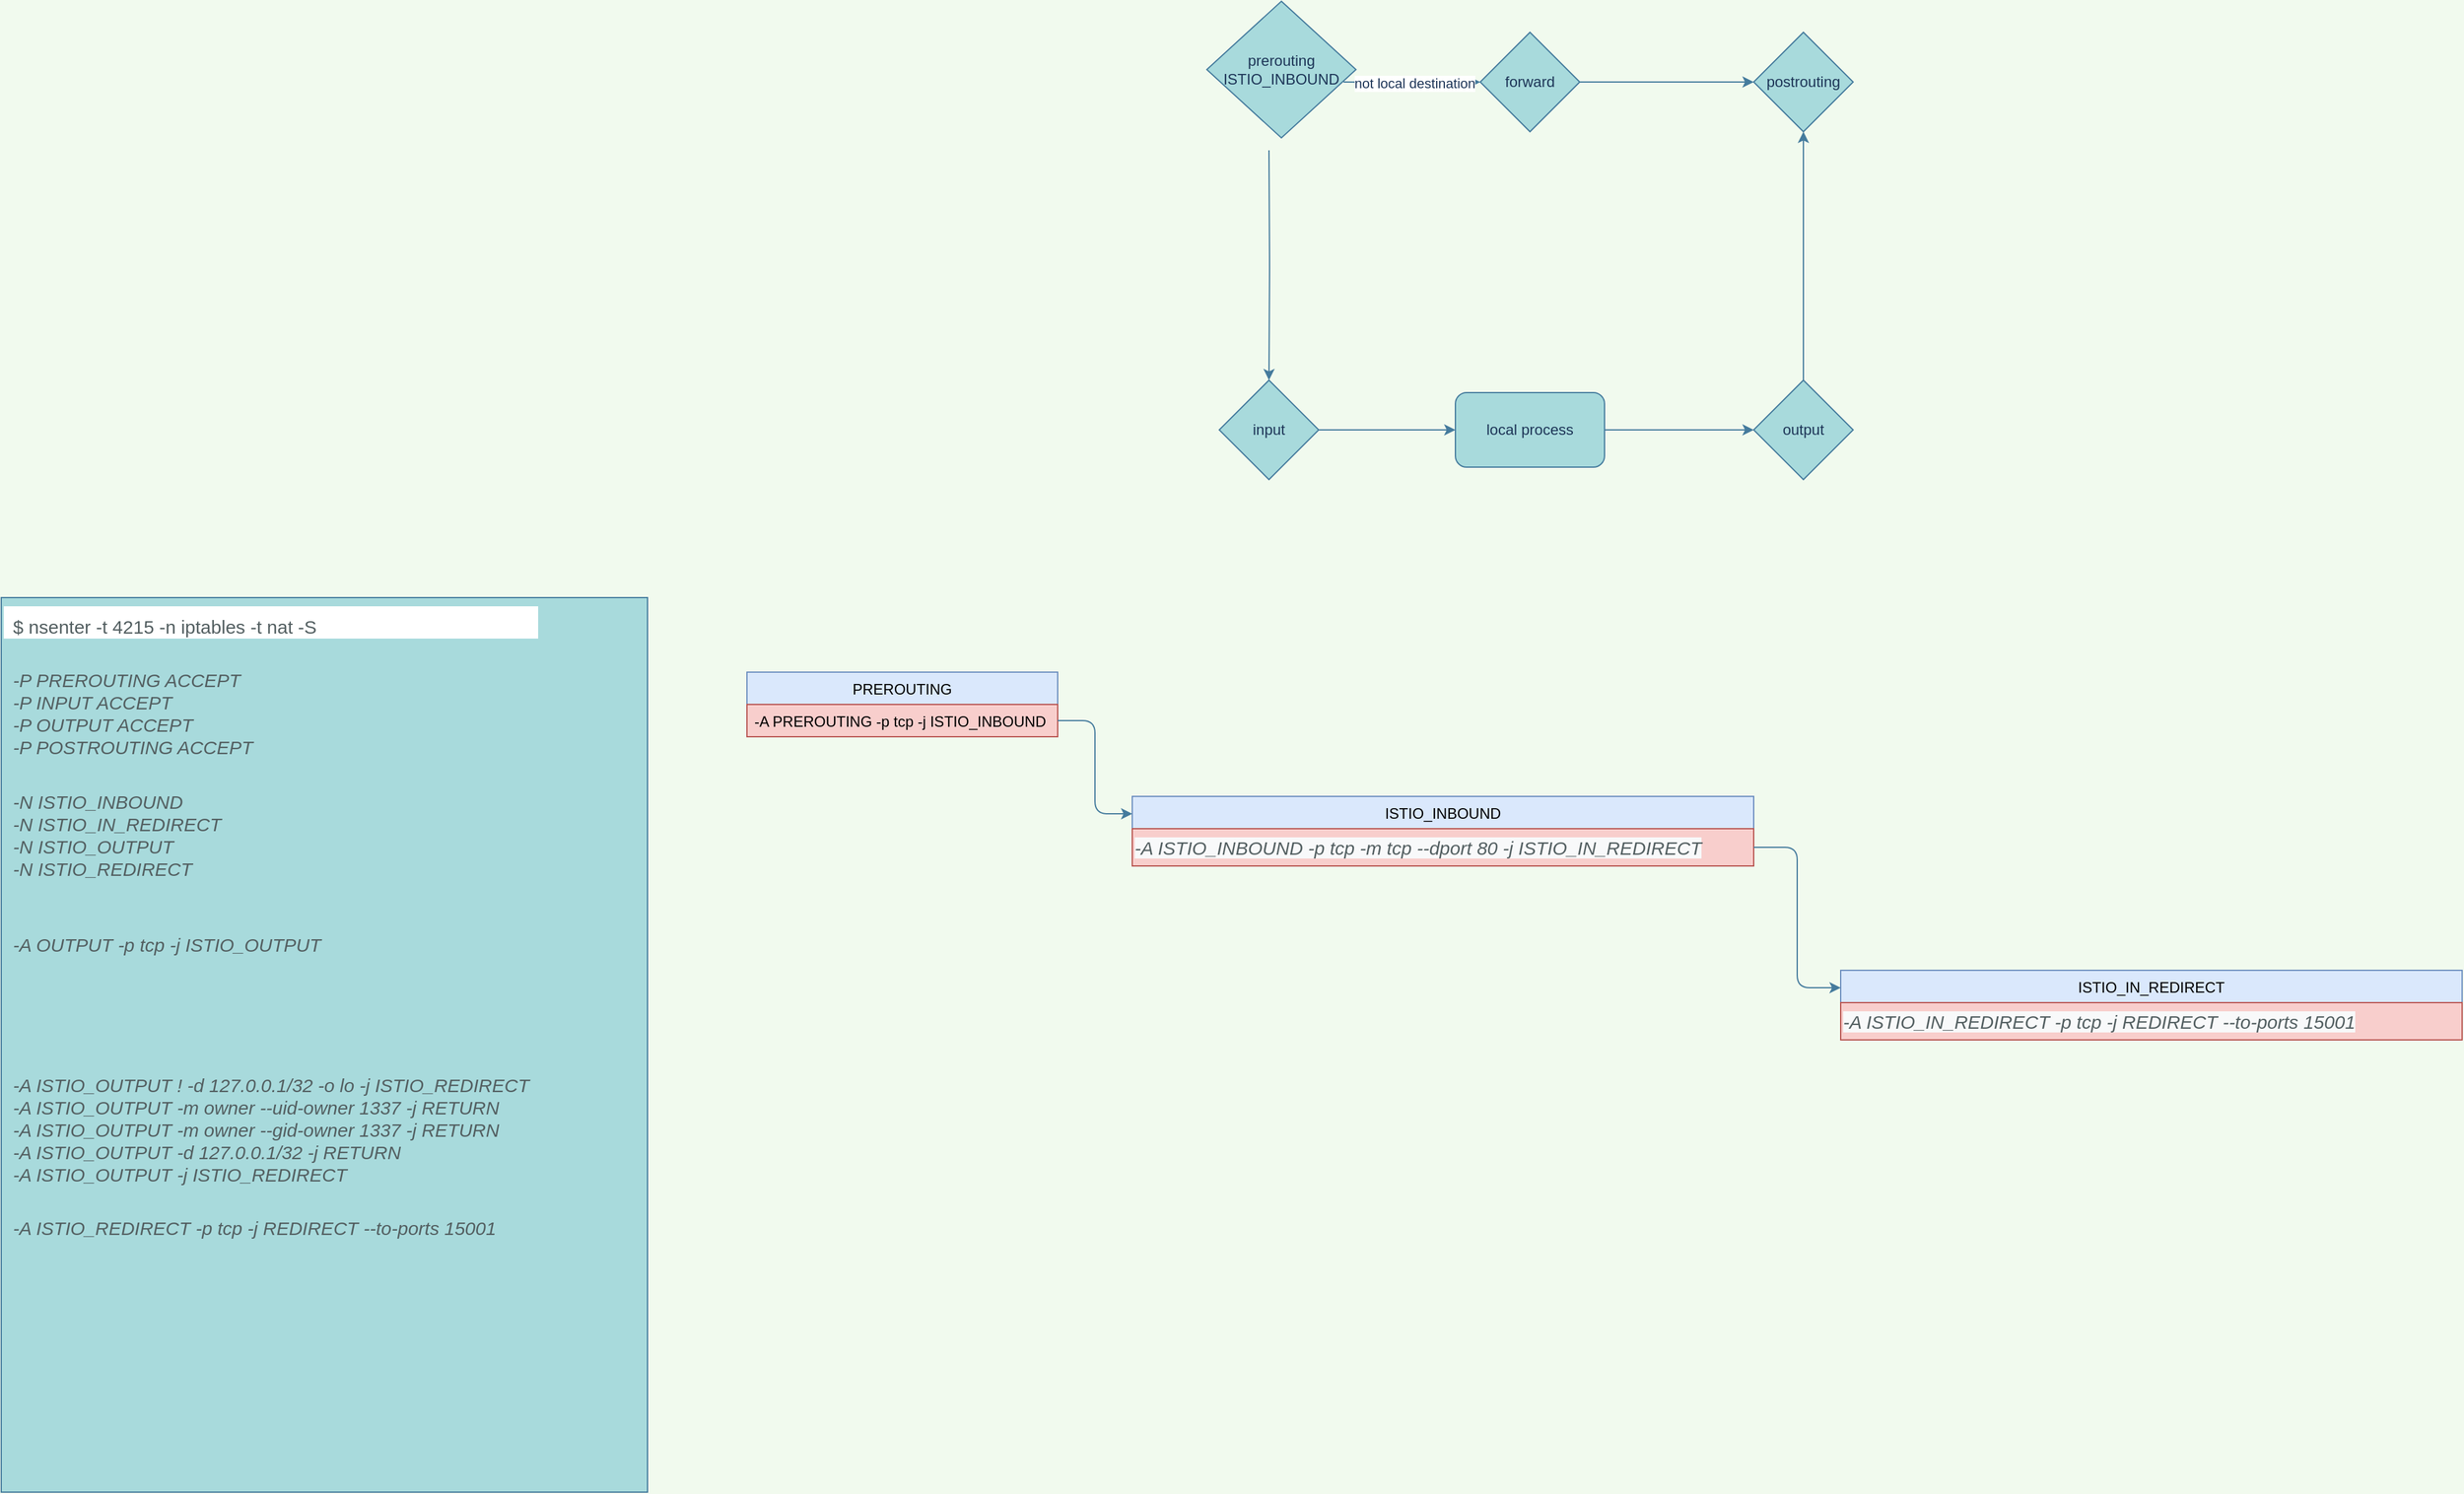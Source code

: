 <mxfile version="14.2.4" type="github">
  <diagram id="zq7h7F32NdjRwVXWEW0O" name="Page-1">
    <mxGraphModel dx="2400" dy="1936" grid="1" gridSize="10" guides="1" tooltips="1" connect="1" arrows="1" fold="1" page="1" pageScale="1" pageWidth="850" pageHeight="1100" background="#F1FAEE" math="0" shadow="0">
      <root>
        <mxCell id="0" />
        <mxCell id="1" parent="0" />
        <mxCell id="S3gwO5U7PfDeGXOOmlJb-1" value="&lt;div class=&quot;command&quot; style=&quot;box-sizing: border-box ; margin: 0px ; padding: 0.5em 0.5em 0px ; border: 0px ; font-style: normal ; font-weight: 400 ; font-stretch: inherit ; line-height: inherit ; vertical-align: baseline ; color: rgb(83 , 95 , 97) ; letter-spacing: normal ; text-align: left ; text-indent: 0px ; text-transform: none ; word-spacing: 0px ; background-color: rgb(255 , 255 , 255) ; font-size: 15px&quot;&gt;&lt;font style=&quot;font-size: 15px&quot;&gt;$ nsenter -t 4215 -n iptables -t nat -S&lt;br&gt;&lt;/font&gt;&lt;/div&gt;&lt;div class=&quot;output&quot; style=&quot;box-sizing: border-box ; margin: 0px ; padding: 0px 0.5em 0.5em ; border: 0px ; font-style: italic ; font-weight: 400 ; font-stretch: inherit ; line-height: inherit ; vertical-align: baseline ; color: rgb(83 , 95 , 97) ; float: left ; clear: left ; min-width: 100% ; letter-spacing: normal ; text-align: left ; text-indent: 0px ; text-transform: none ; word-spacing: 0px ; font-size: 15px&quot;&gt;&lt;font style=&quot;font-size: 15px&quot;&gt;&lt;br&gt;&lt;/font&gt;&lt;/div&gt;&lt;div class=&quot;output&quot; style=&quot;box-sizing: border-box ; margin: 0px ; padding: 0px 0.5em 0.5em ; border: 0px ; font-style: italic ; font-weight: 400 ; font-stretch: inherit ; line-height: inherit ; vertical-align: baseline ; color: rgb(83 , 95 , 97) ; float: left ; clear: left ; min-width: 100% ; letter-spacing: normal ; text-align: left ; text-indent: 0px ; text-transform: none ; word-spacing: 0px ; font-size: 15px&quot;&gt;&lt;font style=&quot;font-size: 15px&quot;&gt;-P PREROUTING ACCEPT&lt;br&gt;-P INPUT ACCEPT&lt;br&gt;-P OUTPUT ACCEPT&lt;br&gt;-P POSTROUTING ACCEPT&lt;br&gt;&lt;br&gt;&lt;/font&gt;&lt;/div&gt;&lt;div class=&quot;output&quot; style=&quot;box-sizing: border-box ; margin: 0px ; padding: 0px 0.5em 0.5em ; border: 0px ; font-style: italic ; font-weight: 400 ; font-stretch: inherit ; line-height: inherit ; vertical-align: baseline ; color: rgb(83 , 95 , 97) ; float: left ; clear: left ; min-width: 100% ; letter-spacing: normal ; text-align: left ; text-indent: 0px ; text-transform: none ; word-spacing: 0px ; font-size: 15px&quot;&gt;&lt;font style=&quot;font-size: 15px&quot;&gt;-N ISTIO_INBOUND&lt;br&gt;-N ISTIO_IN_REDIRECT&lt;br&gt;-N ISTIO_OUTPUT&lt;br&gt;-N ISTIO_REDIRECT&lt;br&gt;&lt;br&gt;&lt;/font&gt;&lt;/div&gt;&lt;br&gt;&lt;div class=&quot;output&quot; style=&quot;box-sizing: border-box ; margin: 0px ; padding: 0px 0.5em 0.5em ; border: 0px ; font-style: italic ; font-weight: 400 ; font-stretch: inherit ; line-height: inherit ; vertical-align: baseline ; color: rgb(83 , 95 , 97) ; float: left ; clear: left ; min-width: 100% ; letter-spacing: normal ; text-align: left ; text-indent: 0px ; text-transform: none ; word-spacing: 0px ; font-size: 15px&quot;&gt;&lt;font style=&quot;font-size: 15px&quot;&gt;&lt;br&gt;-A OUTPUT -p tcp -j ISTIO_OUTPUT&lt;/font&gt;&lt;/div&gt;&lt;div class=&quot;output&quot; style=&quot;box-sizing: border-box ; margin: 0px ; padding: 0px 0.5em 0.5em ; border: 0px ; font-style: italic ; font-weight: 400 ; font-stretch: inherit ; line-height: inherit ; vertical-align: baseline ; color: rgb(83 , 95 , 97) ; float: left ; clear: left ; min-width: 100% ; letter-spacing: normal ; text-align: left ; text-indent: 0px ; text-transform: none ; word-spacing: 0px ; font-size: 15px&quot;&gt;&lt;font style=&quot;font-size: 15px&quot;&gt;&lt;br&gt;&lt;br&gt;&lt;/font&gt;&lt;/div&gt;&lt;div class=&quot;output&quot; style=&quot;box-sizing: border-box ; margin: 0px ; padding: 0px 0.5em 0.5em ; border: 0px ; font-style: italic ; font-weight: 400 ; font-stretch: inherit ; line-height: inherit ; vertical-align: baseline ; color: rgb(83 , 95 , 97) ; float: left ; clear: left ; min-width: 100% ; letter-spacing: normal ; text-align: left ; text-indent: 0px ; text-transform: none ; word-spacing: 0px ; font-size: 15px&quot;&gt;&lt;font style=&quot;font-size: 15px&quot;&gt;&lt;br&gt;&lt;br&gt;&lt;/font&gt;&lt;/div&gt;&lt;div class=&quot;output&quot; style=&quot;box-sizing: border-box ; margin: 0px ; padding: 0px 0.5em 0.5em ; border: 0px ; font-style: italic ; font-weight: 400 ; font-stretch: inherit ; line-height: inherit ; vertical-align: baseline ; color: rgb(83 , 95 , 97) ; float: left ; clear: left ; min-width: 100% ; letter-spacing: normal ; text-align: left ; text-indent: 0px ; text-transform: none ; word-spacing: 0px ; font-size: 15px&quot;&gt;&lt;font style=&quot;font-size: 15px&quot;&gt;-A ISTIO_OUTPUT ! -d 127.0.0.1/32 -o lo -j ISTIO_REDIRECT&lt;br&gt;-A ISTIO_OUTPUT -m owner --uid-owner 1337 -j RETURN&lt;br&gt;-A ISTIO_OUTPUT -m owner --gid-owner 1337 -j RETURN&lt;br&gt;-A ISTIO_OUTPUT -d 127.0.0.1/32 -j RETURN&lt;br&gt;-A ISTIO_OUTPUT -j ISTIO_REDIRECT&lt;br&gt;&lt;br&gt;&lt;/font&gt;&lt;/div&gt;&lt;div class=&quot;output&quot; style=&quot;box-sizing: border-box ; margin: 0px ; padding: 0px 0.5em 0.5em ; border: 0px ; font-style: italic ; font-weight: 400 ; font-stretch: inherit ; line-height: inherit ; vertical-align: baseline ; color: rgb(83 , 95 , 97) ; float: left ; clear: left ; min-width: 100% ; letter-spacing: normal ; text-align: left ; text-indent: 0px ; text-transform: none ; word-spacing: 0px ; font-size: 15px&quot;&gt;&lt;font style=&quot;font-size: 15px&quot;&gt;-A ISTIO_REDIRECT -p tcp -j REDIRECT --to-ports 15001&lt;/font&gt;&lt;/div&gt;&lt;div class=&quot;output&quot; style=&quot;box-sizing: border-box ; margin: 0px ; padding: 0px 0.5em 0.5em ; border: 0px ; font-style: italic ; font-weight: 400 ; font-stretch: inherit ; line-height: inherit ; vertical-align: baseline ; color: rgb(83 , 95 , 97) ; float: left ; clear: left ; min-width: 100% ; letter-spacing: normal ; text-align: left ; text-indent: 0px ; text-transform: none ; word-spacing: 0px ; font-size: 15px&quot;&gt;&lt;font style=&quot;font-size: 15px&quot;&gt;&lt;br&gt;&lt;/font&gt;&lt;/div&gt;&lt;div class=&quot;output&quot; style=&quot;box-sizing: border-box ; margin: 0px ; padding: 0px 0.5em 0.5em ; border: 0px ; font-style: italic ; font-weight: 400 ; font-stretch: inherit ; line-height: inherit ; vertical-align: baseline ; color: rgb(83 , 95 , 97) ; float: left ; clear: left ; min-width: 100% ; letter-spacing: normal ; text-align: left ; text-indent: 0px ; text-transform: none ; word-spacing: 0px ; font-size: 15px&quot;&gt;&lt;font style=&quot;font-size: 15px&quot;&gt;&lt;br&gt;&lt;/font&gt;&lt;/div&gt;&lt;div class=&quot;output&quot; style=&quot;box-sizing: border-box ; margin: 0px ; padding: 0px 0.5em 0.5em ; border: 0px ; font-style: italic ; font-weight: 400 ; font-stretch: inherit ; line-height: inherit ; vertical-align: baseline ; color: rgb(83 , 95 , 97) ; float: left ; clear: left ; min-width: 100% ; letter-spacing: normal ; text-align: left ; text-indent: 0px ; text-transform: none ; word-spacing: 0px ; font-size: 15px&quot;&gt;&lt;font style=&quot;font-size: 15px&quot;&gt;&lt;br&gt;&lt;/font&gt;&lt;/div&gt;" style="text;whiteSpace=wrap;html=1;fillColor=#A8DADC;strokeColor=#457B9D;fontColor=#1D3557;" vertex="1" parent="1">
          <mxGeometry x="-280" y="-50" width="520" height="720" as="geometry" />
        </mxCell>
        <mxCell id="S3gwO5U7PfDeGXOOmlJb-12" style="edgeStyle=orthogonalEdgeStyle;curved=0;rounded=1;sketch=0;orthogonalLoop=1;jettySize=auto;html=1;strokeColor=#457B9D;fillColor=#A8DADC;fontColor=#1D3557;entryX=0;entryY=0.5;entryDx=0;entryDy=0;" edge="1" parent="1" source="S3gwO5U7PfDeGXOOmlJb-23" target="S3gwO5U7PfDeGXOOmlJb-19">
          <mxGeometry relative="1" as="geometry">
            <mxPoint x="1080" y="-315" as="targetPoint" />
          </mxGeometry>
        </mxCell>
        <mxCell id="S3gwO5U7PfDeGXOOmlJb-22" style="edgeStyle=orthogonalEdgeStyle;curved=0;rounded=1;sketch=0;orthogonalLoop=1;jettySize=auto;html=1;strokeColor=#457B9D;fillColor=#A8DADC;fontColor=#1D3557;" edge="1" parent="1" target="S3gwO5U7PfDeGXOOmlJb-20">
          <mxGeometry relative="1" as="geometry">
            <mxPoint x="740" y="-410" as="sourcePoint" />
          </mxGeometry>
        </mxCell>
        <mxCell id="S3gwO5U7PfDeGXOOmlJb-11" value="prerouting&lt;br&gt;ISTIO_INBOUND" style="rhombus;whiteSpace=wrap;html=1;rounded=0;sketch=0;strokeColor=#457B9D;fillColor=#A8DADC;fontColor=#1D3557;" vertex="1" parent="1">
          <mxGeometry x="690" y="-530" width="120" height="110" as="geometry" />
        </mxCell>
        <mxCell id="S3gwO5U7PfDeGXOOmlJb-16" style="edgeStyle=orthogonalEdgeStyle;curved=0;rounded=1;sketch=0;orthogonalLoop=1;jettySize=auto;html=1;entryX=0;entryY=0.5;entryDx=0;entryDy=0;strokeColor=#457B9D;fillColor=#A8DADC;fontColor=#1D3557;" edge="1" parent="1" source="S3gwO5U7PfDeGXOOmlJb-13" target="S3gwO5U7PfDeGXOOmlJb-15">
          <mxGeometry relative="1" as="geometry" />
        </mxCell>
        <mxCell id="S3gwO5U7PfDeGXOOmlJb-13" value="local process" style="rounded=1;whiteSpace=wrap;html=1;sketch=0;strokeColor=#457B9D;fillColor=#A8DADC;fontColor=#1D3557;" vertex="1" parent="1">
          <mxGeometry x="890" y="-215" width="120" height="60" as="geometry" />
        </mxCell>
        <mxCell id="S3gwO5U7PfDeGXOOmlJb-26" style="edgeStyle=orthogonalEdgeStyle;curved=0;rounded=1;sketch=0;orthogonalLoop=1;jettySize=auto;html=1;entryX=0.5;entryY=1;entryDx=0;entryDy=0;strokeColor=#457B9D;fillColor=#A8DADC;fontColor=#1D3557;" edge="1" parent="1" source="S3gwO5U7PfDeGXOOmlJb-15" target="S3gwO5U7PfDeGXOOmlJb-19">
          <mxGeometry relative="1" as="geometry" />
        </mxCell>
        <mxCell id="S3gwO5U7PfDeGXOOmlJb-15" value="output" style="rhombus;whiteSpace=wrap;html=1;rounded=0;sketch=0;strokeColor=#457B9D;fillColor=#A8DADC;fontColor=#1D3557;" vertex="1" parent="1">
          <mxGeometry x="1130" y="-225" width="80" height="80" as="geometry" />
        </mxCell>
        <mxCell id="S3gwO5U7PfDeGXOOmlJb-19" value="postrouting" style="rhombus;whiteSpace=wrap;html=1;rounded=0;sketch=0;strokeColor=#457B9D;fillColor=#A8DADC;fontColor=#1D3557;" vertex="1" parent="1">
          <mxGeometry x="1130" y="-505" width="80" height="80" as="geometry" />
        </mxCell>
        <mxCell id="S3gwO5U7PfDeGXOOmlJb-27" style="edgeStyle=orthogonalEdgeStyle;curved=0;rounded=1;sketch=0;orthogonalLoop=1;jettySize=auto;html=1;strokeColor=#457B9D;fillColor=#A8DADC;fontColor=#1D3557;" edge="1" parent="1" source="S3gwO5U7PfDeGXOOmlJb-20" target="S3gwO5U7PfDeGXOOmlJb-13">
          <mxGeometry relative="1" as="geometry" />
        </mxCell>
        <mxCell id="S3gwO5U7PfDeGXOOmlJb-20" value="input" style="rhombus;whiteSpace=wrap;html=1;rounded=0;sketch=0;strokeColor=#457B9D;fillColor=#A8DADC;fontColor=#1D3557;" vertex="1" parent="1">
          <mxGeometry x="700" y="-225" width="80" height="80" as="geometry" />
        </mxCell>
        <mxCell id="S3gwO5U7PfDeGXOOmlJb-23" value="forward" style="rhombus;whiteSpace=wrap;html=1;rounded=0;sketch=0;strokeColor=#457B9D;fillColor=#A8DADC;fontColor=#1D3557;" vertex="1" parent="1">
          <mxGeometry x="910" y="-505" width="80" height="80" as="geometry" />
        </mxCell>
        <mxCell id="S3gwO5U7PfDeGXOOmlJb-24" style="edgeStyle=orthogonalEdgeStyle;curved=0;rounded=1;sketch=0;orthogonalLoop=1;jettySize=auto;html=1;strokeColor=#457B9D;fillColor=#A8DADC;fontColor=#1D3557;entryX=0;entryY=0.5;entryDx=0;entryDy=0;" edge="1" parent="1" target="S3gwO5U7PfDeGXOOmlJb-23">
          <mxGeometry relative="1" as="geometry">
            <mxPoint x="1130" y="-465" as="targetPoint" />
            <mxPoint x="800" y="-465" as="sourcePoint" />
          </mxGeometry>
        </mxCell>
        <mxCell id="S3gwO5U7PfDeGXOOmlJb-25" value="not local destination" style="edgeLabel;html=1;align=center;verticalAlign=middle;resizable=0;points=[];fontColor=#1D3557;" vertex="1" connectable="0" parent="S3gwO5U7PfDeGXOOmlJb-24">
          <mxGeometry x="-0.383" y="-3" relative="1" as="geometry">
            <mxPoint x="23" y="-3" as="offset" />
          </mxGeometry>
        </mxCell>
        <mxCell id="S3gwO5U7PfDeGXOOmlJb-30" value="PREROUTING" style="swimlane;fontStyle=0;childLayout=stackLayout;horizontal=1;startSize=26;fillColor=#dae8fc;horizontalStack=0;resizeParent=1;resizeParentMax=0;resizeLast=0;collapsible=1;marginBottom=0;rounded=0;sketch=0;strokeColor=#6c8ebf;" vertex="1" parent="1">
          <mxGeometry x="320" y="10" width="250" height="52" as="geometry" />
        </mxCell>
        <mxCell id="S3gwO5U7PfDeGXOOmlJb-32" value="-A PREROUTING -p tcp -j ISTIO_INBOUND  " style="text;strokeColor=#b85450;fillColor=#f8cecc;align=left;verticalAlign=top;spacingLeft=4;spacingRight=4;overflow=hidden;rotatable=0;points=[[0,0.5],[1,0.5]];portConstraint=eastwest;" vertex="1" parent="S3gwO5U7PfDeGXOOmlJb-30">
          <mxGeometry y="26" width="250" height="26" as="geometry" />
        </mxCell>
        <mxCell id="S3gwO5U7PfDeGXOOmlJb-34" value="ISTIO_INBOUND" style="swimlane;fontStyle=0;childLayout=stackLayout;horizontal=1;startSize=26;fillColor=#dae8fc;horizontalStack=0;resizeParent=1;resizeParentMax=0;resizeLast=0;collapsible=1;marginBottom=0;rounded=0;sketch=0;strokeColor=#6c8ebf;" vertex="1" parent="1">
          <mxGeometry x="630" y="110" width="500" height="56" as="geometry" />
        </mxCell>
        <mxCell id="S3gwO5U7PfDeGXOOmlJb-28" value="&lt;span style=&quot;color: rgb(83, 95, 97); font-family: helvetica; font-size: 15px; font-style: italic; font-weight: 400; letter-spacing: normal; text-align: left; text-indent: 0px; text-transform: none; word-spacing: 0px; background-color: rgb(248, 249, 250); display: inline; float: none;&quot;&gt;-A ISTIO_INBOUND -p tcp -m tcp --dport 80 -j ISTIO_IN_REDIRECT&lt;/span&gt;&lt;br style=&quot;color: rgb(83, 95, 97); font-family: helvetica; font-size: 15px; font-style: italic; font-weight: 400; letter-spacing: normal; text-align: left; text-indent: 0px; text-transform: none; word-spacing: 0px; background-color: rgb(248, 249, 250);&quot;&gt;" style="text;whiteSpace=wrap;html=1;fillColor=#f8cecc;strokeColor=#b85450;" vertex="1" parent="S3gwO5U7PfDeGXOOmlJb-34">
          <mxGeometry y="26" width="500" height="30" as="geometry" />
        </mxCell>
        <mxCell id="S3gwO5U7PfDeGXOOmlJb-36" style="edgeStyle=orthogonalEdgeStyle;curved=0;rounded=1;sketch=0;orthogonalLoop=1;jettySize=auto;html=1;entryX=0;entryY=0.25;entryDx=0;entryDy=0;strokeColor=#457B9D;fillColor=#A8DADC;fontColor=#1D3557;" edge="1" parent="1" source="S3gwO5U7PfDeGXOOmlJb-32" target="S3gwO5U7PfDeGXOOmlJb-34">
          <mxGeometry relative="1" as="geometry" />
        </mxCell>
        <mxCell id="S3gwO5U7PfDeGXOOmlJb-37" value="ISTIO_IN_REDIRECT" style="swimlane;fontStyle=0;childLayout=stackLayout;horizontal=1;startSize=26;fillColor=#dae8fc;horizontalStack=0;resizeParent=1;resizeParentMax=0;resizeLast=0;collapsible=1;marginBottom=0;rounded=0;sketch=0;strokeColor=#6c8ebf;" vertex="1" parent="1">
          <mxGeometry x="1200" y="250" width="500" height="56" as="geometry" />
        </mxCell>
        <mxCell id="S3gwO5U7PfDeGXOOmlJb-29" value="&lt;span style=&quot;color: rgb(83, 95, 97); font-family: helvetica; font-size: 15px; font-style: italic; font-weight: 400; letter-spacing: normal; text-align: left; text-indent: 0px; text-transform: none; word-spacing: 0px; background-color: rgb(248, 249, 250); display: inline; float: none;&quot;&gt;-A ISTIO_IN_REDIRECT -p tcp -j REDIRECT --to-ports 15001&lt;/span&gt;" style="text;whiteSpace=wrap;html=1;fillColor=#f8cecc;strokeColor=#b85450;" vertex="1" parent="S3gwO5U7PfDeGXOOmlJb-37">
          <mxGeometry y="26" width="500" height="30" as="geometry" />
        </mxCell>
        <mxCell id="S3gwO5U7PfDeGXOOmlJb-40" style="edgeStyle=orthogonalEdgeStyle;curved=0;rounded=1;sketch=0;orthogonalLoop=1;jettySize=auto;html=1;entryX=0;entryY=0.25;entryDx=0;entryDy=0;strokeColor=#457B9D;fillColor=#A8DADC;fontColor=#1D3557;" edge="1" parent="1" source="S3gwO5U7PfDeGXOOmlJb-28" target="S3gwO5U7PfDeGXOOmlJb-37">
          <mxGeometry relative="1" as="geometry" />
        </mxCell>
      </root>
    </mxGraphModel>
  </diagram>
</mxfile>
